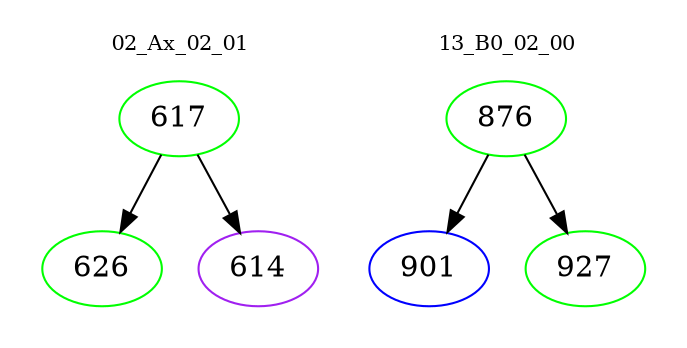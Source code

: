 digraph{
subgraph cluster_0 {
color = white
label = "02_Ax_02_01";
fontsize=10;
T0_617 [label="617", color="green"]
T0_617 -> T0_626 [color="black"]
T0_626 [label="626", color="green"]
T0_617 -> T0_614 [color="black"]
T0_614 [label="614", color="purple"]
}
subgraph cluster_1 {
color = white
label = "13_B0_02_00";
fontsize=10;
T1_876 [label="876", color="green"]
T1_876 -> T1_901 [color="black"]
T1_901 [label="901", color="blue"]
T1_876 -> T1_927 [color="black"]
T1_927 [label="927", color="green"]
}
}
